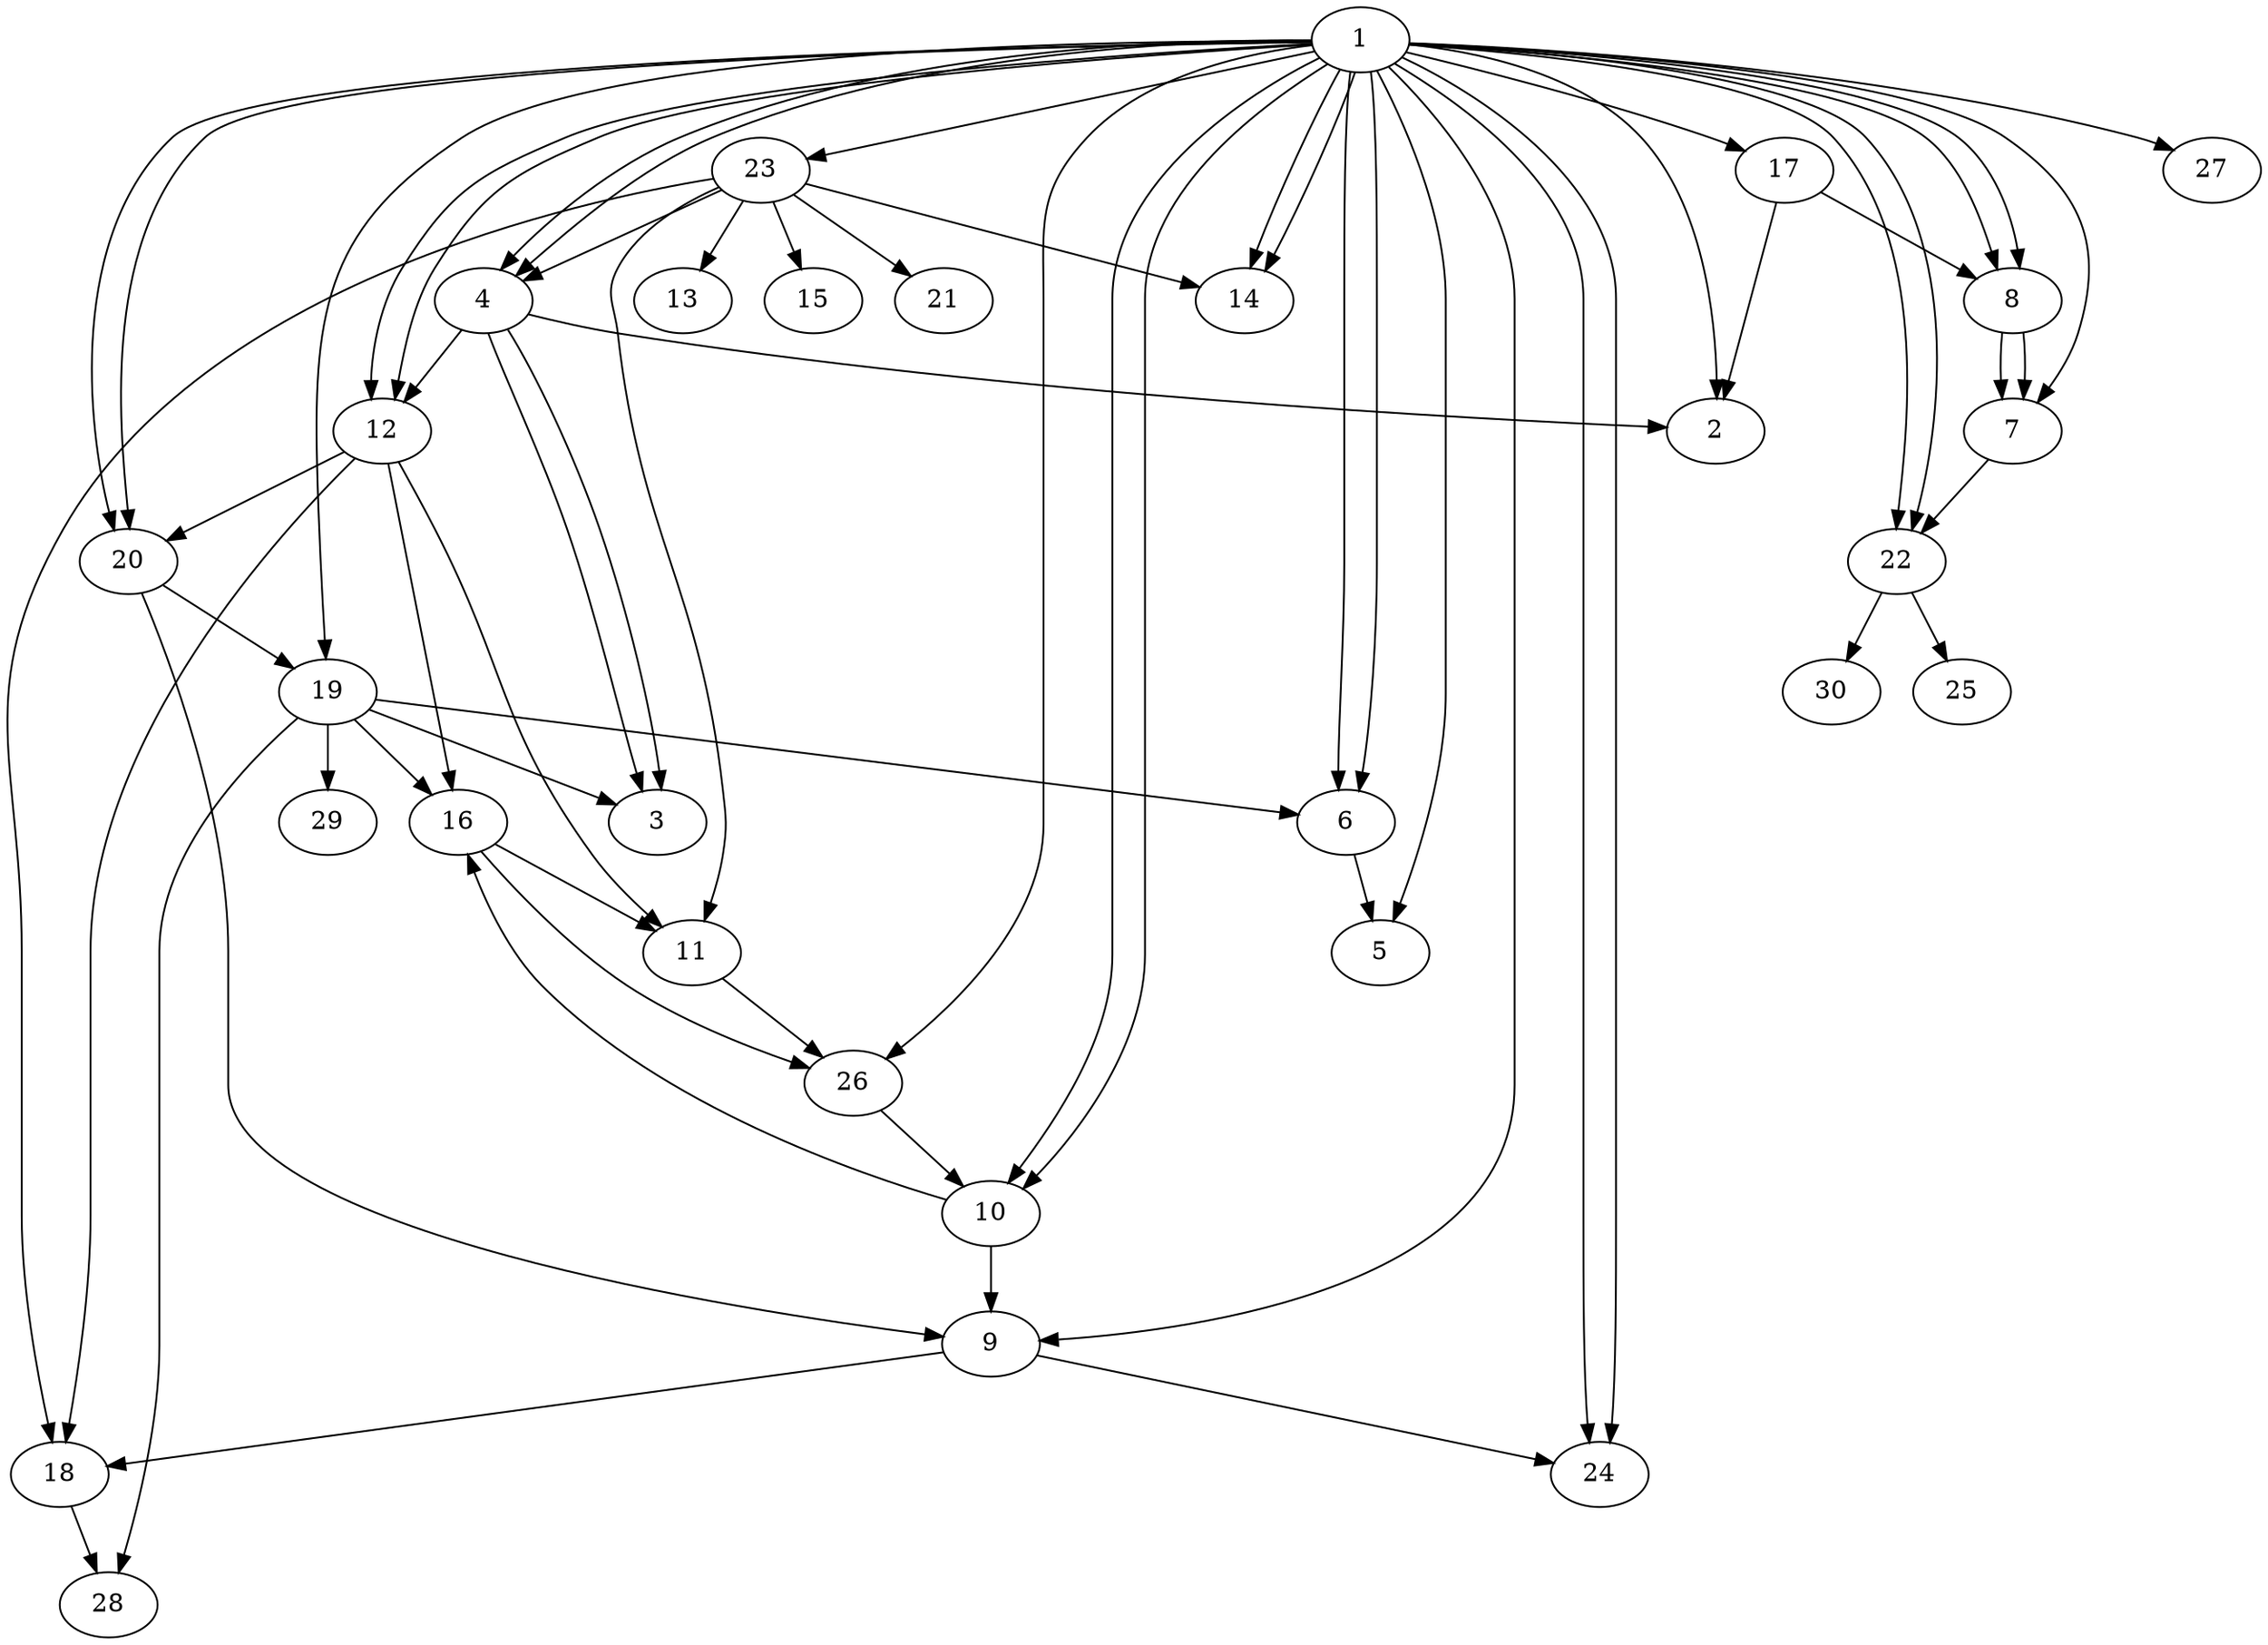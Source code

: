 // The Round Graph
digraph BFS {
	1 -> 23
	1 -> 19
	1 -> 22
	1 -> 17
	1 -> 26
	1 -> 20
	1 -> 12
	1 -> 27
	1 -> 9
	1 -> 24
	1 -> 7
	1 -> 5
	23 -> 21
	23 -> 4
	23 -> 14
	23 -> 13
	23 -> 11
	23 -> 15
	23 -> 18
	19 -> 3
	19 -> 28
	19 -> 16
	19 -> 6
	19 -> 29
	22 -> 30
	22 -> 25
	17 -> 8
	17 -> 2
	26 -> 10
	1 -> 2
	1 -> 4
	1 -> 6
	1 -> 8
	1 -> 10
	1 -> 12
	1 -> 14
	4 -> 3
	8 -> 7
	10 -> 9
	12 -> 11
	12 -> 16
	12 -> 18
	12 -> 20
	7 -> 22
	9 -> 24
	11 -> 26
	18 -> 28
	20 -> 19
	1 -> 4
	1 -> 6
	1 -> 8
	1 -> 10
	1 -> 14
	1 -> 20
	1 -> 22
	1 -> 24
	4 -> 2
	4 -> 3
	4 -> 12
	6 -> 5
	8 -> 7
	10 -> 16
	20 -> 9
	16 -> 11
	16 -> 26
	9 -> 18
}
